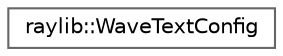 digraph "Graphical Class Hierarchy"
{
 // LATEX_PDF_SIZE
  bgcolor="transparent";
  edge [fontname=Helvetica,fontsize=10,labelfontname=Helvetica,labelfontsize=10];
  node [fontname=Helvetica,fontsize=10,shape=box,height=0.2,width=0.4];
  rankdir="LR";
  Node0 [label="raylib::WaveTextConfig",height=0.2,width=0.4,color="grey40", fillcolor="white", style="filled",URL="$d5/d75/structraylib_1_1_wave_text_config.html",tooltip=" "];
}
